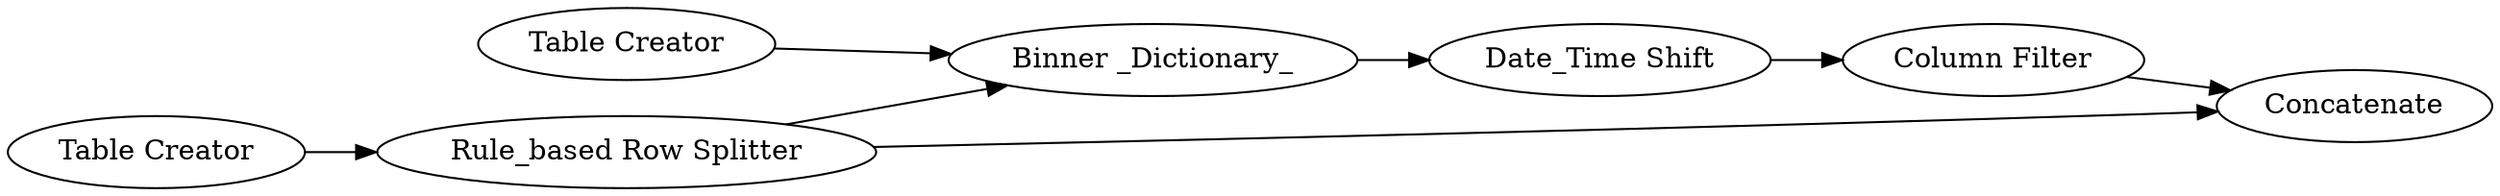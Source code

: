 digraph {
	1 [label="Table Creator"]
	3 [label="Binner _Dictionary_"]
	4 [label="Table Creator"]
	6 [label="Rule_based Row Splitter"]
	7 [label=Concatenate]
	8 [label="Date_Time Shift"]
	9 [label="Column Filter"]
	1 -> 6
	3 -> 8
	4 -> 3
	6 -> 3
	6 -> 7
	8 -> 9
	9 -> 7
	rankdir=LR
}
